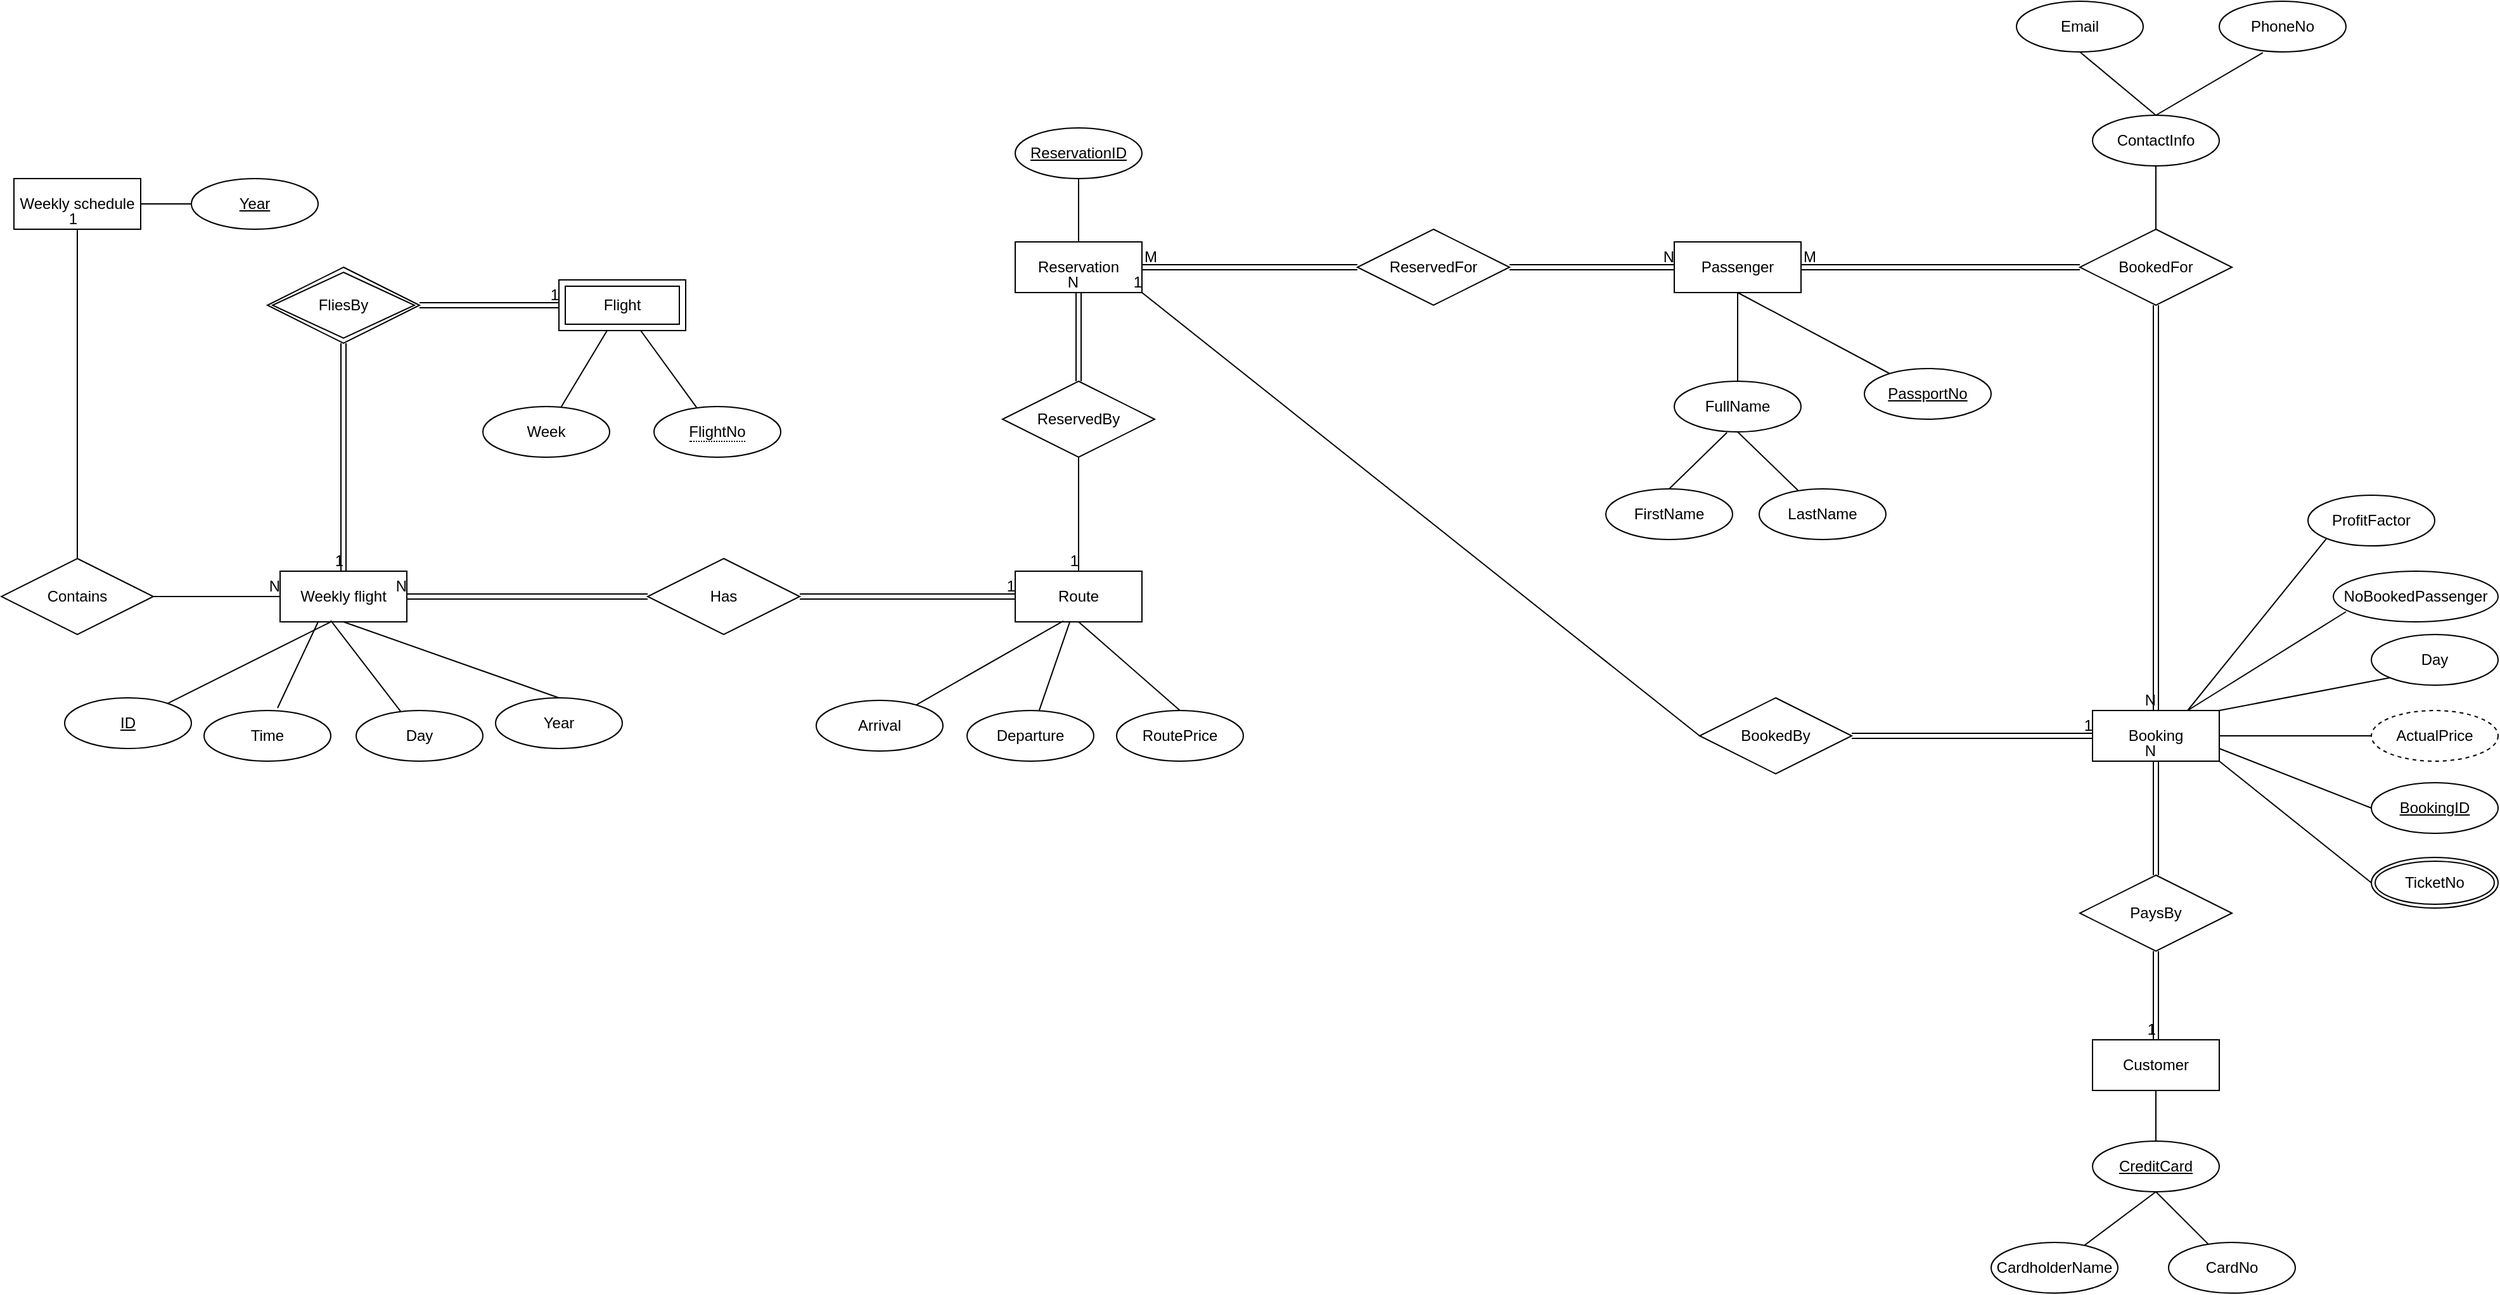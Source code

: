 <mxfile version="16.5.1" type="device"><diagram id="fak81wu1NJyEaISTaBd0" name="Page-1"><mxGraphModel dx="1896" dy="1143" grid="0" gridSize="10" guides="1" tooltips="1" connect="1" arrows="1" fold="1" page="1" pageScale="1" pageWidth="2336" pageHeight="1654" math="0" shadow="0"><root><mxCell id="0"/><mxCell id="1" parent="0"/><mxCell id="pX5S_zokkbbf5CDRRqzi-8" value="" style="endArrow=none;html=1;rounded=0;exitX=0.343;exitY=0.042;exitDx=0;exitDy=0;exitPerimeter=0;" parent="1" source="HYbIoWh8fEQziEZsYmz9-3" target="pX5S_zokkbbf5CDRRqzi-12" edge="1"><mxGeometry relative="1" as="geometry"><mxPoint x="748" y="637" as="sourcePoint"/><mxPoint x="648" y="567" as="targetPoint"/></mxGeometry></mxCell><mxCell id="pX5S_zokkbbf5CDRRqzi-10" value="Week" style="ellipse;whiteSpace=wrap;html=1;align=center;" parent="1" vertex="1"><mxGeometry x="568" y="637" width="100" height="40" as="geometry"/></mxCell><mxCell id="pX5S_zokkbbf5CDRRqzi-11" value="" style="endArrow=none;html=1;rounded=0;" parent="1" source="pX5S_zokkbbf5CDRRqzi-12" target="pX5S_zokkbbf5CDRRqzi-10" edge="1"><mxGeometry relative="1" as="geometry"><mxPoint x="644.571" y="567" as="sourcePoint"/><mxPoint x="648" y="777" as="targetPoint"/></mxGeometry></mxCell><mxCell id="pX5S_zokkbbf5CDRRqzi-12" value="Flight" style="shape=ext;margin=3;double=1;whiteSpace=wrap;html=1;align=center;" parent="1" vertex="1"><mxGeometry x="628" y="537" width="100" height="40" as="geometry"/></mxCell><mxCell id="pX5S_zokkbbf5CDRRqzi-14" value="Weekly flight" style="whiteSpace=wrap;html=1;align=center;" parent="1" vertex="1"><mxGeometry x="408" y="767" width="100" height="40" as="geometry"/></mxCell><mxCell id="pX5S_zokkbbf5CDRRqzi-15" value="Weekly schedule" style="whiteSpace=wrap;html=1;align=center;" parent="1" vertex="1"><mxGeometry x="198" y="457" width="100" height="40" as="geometry"/></mxCell><mxCell id="pX5S_zokkbbf5CDRRqzi-16" value="FliesBy" style="shape=rhombus;double=1;perimeter=rhombusPerimeter;whiteSpace=wrap;html=1;align=center;" parent="1" vertex="1"><mxGeometry x="398" y="527" width="120" height="60" as="geometry"/></mxCell><mxCell id="pX5S_zokkbbf5CDRRqzi-26" value="ID" style="ellipse;whiteSpace=wrap;html=1;align=center;fontStyle=4;" parent="1" vertex="1"><mxGeometry x="238" y="867" width="100" height="40" as="geometry"/></mxCell><mxCell id="pX5S_zokkbbf5CDRRqzi-32" value="" style="endArrow=none;html=1;rounded=0;exitX=0.4;exitY=0.975;exitDx=0;exitDy=0;exitPerimeter=0;" parent="1" source="pX5S_zokkbbf5CDRRqzi-14" target="OtweYVdqLZ7haYaFRgsD-2" edge="1"><mxGeometry relative="1" as="geometry"><mxPoint x="318" y="1017" as="sourcePoint"/><mxPoint x="496.859" y="872.503" as="targetPoint"/></mxGeometry></mxCell><mxCell id="pX5S_zokkbbf5CDRRqzi-33" value="" style="endArrow=none;html=1;rounded=0;entryX=0.58;entryY=-0.05;entryDx=0;entryDy=0;entryPerimeter=0;" parent="1" target="OtweYVdqLZ7haYaFRgsD-1" edge="1"><mxGeometry relative="1" as="geometry"><mxPoint x="438" y="807" as="sourcePoint"/><mxPoint x="406.22" y="887.272" as="targetPoint"/></mxGeometry></mxCell><mxCell id="pX5S_zokkbbf5CDRRqzi-34" value="" style="endArrow=none;html=1;rounded=0;entryX=0.5;entryY=0;entryDx=0;entryDy=0;exitX=0.5;exitY=1;exitDx=0;exitDy=0;" parent="1" target="OtweYVdqLZ7haYaFRgsD-3" edge="1" source="pX5S_zokkbbf5CDRRqzi-14"><mxGeometry relative="1" as="geometry"><mxPoint x="448" y="807" as="sourcePoint"/><mxPoint x="682.97" y="902.729" as="targetPoint"/></mxGeometry></mxCell><mxCell id="pX5S_zokkbbf5CDRRqzi-35" value="" style="endArrow=none;html=1;rounded=0;" parent="1" target="pX5S_zokkbbf5CDRRqzi-26" edge="1"><mxGeometry relative="1" as="geometry"><mxPoint x="448" y="807" as="sourcePoint"/><mxPoint x="508" y="1047" as="targetPoint"/></mxGeometry></mxCell><mxCell id="pX5S_zokkbbf5CDRRqzi-36" value="Contains" style="shape=rhombus;perimeter=rhombusPerimeter;whiteSpace=wrap;html=1;align=center;" parent="1" vertex="1"><mxGeometry x="188" y="757" width="120" height="60" as="geometry"/></mxCell><mxCell id="pX5S_zokkbbf5CDRRqzi-39" value="" style="endArrow=none;html=1;rounded=0;exitX=1;exitY=0.5;exitDx=0;exitDy=0;" parent="1" source="pX5S_zokkbbf5CDRRqzi-36" target="pX5S_zokkbbf5CDRRqzi-14" edge="1"><mxGeometry relative="1" as="geometry"><mxPoint x="488" y="737" as="sourcePoint"/><mxPoint x="648" y="737" as="targetPoint"/></mxGeometry></mxCell><mxCell id="pX5S_zokkbbf5CDRRqzi-40" value="N" style="resizable=0;html=1;align=right;verticalAlign=bottom;" parent="pX5S_zokkbbf5CDRRqzi-39" connectable="0" vertex="1"><mxGeometry x="1" relative="1" as="geometry"/></mxCell><mxCell id="pX5S_zokkbbf5CDRRqzi-44" value="" style="endArrow=none;html=1;rounded=0;exitX=0.5;exitY=0;exitDx=0;exitDy=0;" parent="1" source="pX5S_zokkbbf5CDRRqzi-36" target="pX5S_zokkbbf5CDRRqzi-15" edge="1"><mxGeometry relative="1" as="geometry"><mxPoint x="248" y="657" as="sourcePoint"/><mxPoint x="248" y="407" as="targetPoint"/></mxGeometry></mxCell><mxCell id="pX5S_zokkbbf5CDRRqzi-45" value="1" style="resizable=0;html=1;align=right;verticalAlign=bottom;" parent="pX5S_zokkbbf5CDRRqzi-44" connectable="0" vertex="1"><mxGeometry x="1" relative="1" as="geometry"/></mxCell><mxCell id="pX5S_zokkbbf5CDRRqzi-47" value="Route" style="whiteSpace=wrap;html=1;align=center;" parent="1" vertex="1"><mxGeometry x="988" y="767" width="100" height="40" as="geometry"/></mxCell><mxCell id="pX5S_zokkbbf5CDRRqzi-51" value="" style="endArrow=none;html=1;rounded=0;entryX=0.38;entryY=0.983;entryDx=0;entryDy=0;entryPerimeter=0;" parent="1" source="HYbIoWh8fEQziEZsYmz9-2" target="pX5S_zokkbbf5CDRRqzi-47" edge="1"><mxGeometry relative="1" as="geometry"><mxPoint x="888" y="867" as="sourcePoint"/><mxPoint x="908" y="882" as="targetPoint"/></mxGeometry></mxCell><mxCell id="pX5S_zokkbbf5CDRRqzi-52" value="" style="endArrow=none;html=1;rounded=0;" parent="1" source="pX5S_zokkbbf5CDRRqzi-47" target="HYbIoWh8fEQziEZsYmz9-1" edge="1"><mxGeometry relative="1" as="geometry"><mxPoint x="868" y="972" as="sourcePoint"/><mxPoint x="998" y="877" as="targetPoint"/></mxGeometry></mxCell><mxCell id="pX5S_zokkbbf5CDRRqzi-54" value="Has" style="shape=rhombus;perimeter=rhombusPerimeter;whiteSpace=wrap;html=1;align=center;" parent="1" vertex="1"><mxGeometry x="698" y="757" width="120" height="60" as="geometry"/></mxCell><mxCell id="pX5S_zokkbbf5CDRRqzi-57" value="" style="shape=link;html=1;rounded=0;entryX=1;entryY=0.5;entryDx=0;entryDy=0;" parent="1" source="pX5S_zokkbbf5CDRRqzi-54" target="pX5S_zokkbbf5CDRRqzi-14" edge="1"><mxGeometry relative="1" as="geometry"><mxPoint x="688" y="787" as="sourcePoint"/><mxPoint x="878" y="797" as="targetPoint"/></mxGeometry></mxCell><mxCell id="pX5S_zokkbbf5CDRRqzi-58" value="N" style="resizable=0;html=1;align=right;verticalAlign=bottom;" parent="pX5S_zokkbbf5CDRRqzi-57" connectable="0" vertex="1"><mxGeometry x="1" relative="1" as="geometry"/></mxCell><mxCell id="pX5S_zokkbbf5CDRRqzi-59" value="ReservedBy" style="shape=rhombus;perimeter=rhombusPerimeter;whiteSpace=wrap;html=1;align=center;" parent="1" vertex="1"><mxGeometry x="978" y="617" width="120" height="60" as="geometry"/></mxCell><mxCell id="pX5S_zokkbbf5CDRRqzi-60" value="Reservation" style="whiteSpace=wrap;html=1;align=center;" parent="1" vertex="1"><mxGeometry x="988" y="507" width="100" height="40" as="geometry"/></mxCell><mxCell id="pX5S_zokkbbf5CDRRqzi-63" value="" style="endArrow=none;html=1;rounded=0;exitX=0.5;exitY=1;exitDx=0;exitDy=0;entryX=0.5;entryY=0;entryDx=0;entryDy=0;" parent="1" source="pX5S_zokkbbf5CDRRqzi-59" target="pX5S_zokkbbf5CDRRqzi-47" edge="1"><mxGeometry relative="1" as="geometry"><mxPoint x="1018" y="717" as="sourcePoint"/><mxPoint x="1178" y="717" as="targetPoint"/></mxGeometry></mxCell><mxCell id="pX5S_zokkbbf5CDRRqzi-64" value="1" style="resizable=0;html=1;align=right;verticalAlign=bottom;" parent="pX5S_zokkbbf5CDRRqzi-63" connectable="0" vertex="1"><mxGeometry x="1" relative="1" as="geometry"/></mxCell><mxCell id="pX5S_zokkbbf5CDRRqzi-65" value="ReservationID" style="ellipse;whiteSpace=wrap;html=1;align=center;fontStyle=4;" parent="1" vertex="1"><mxGeometry x="988" y="417" width="100" height="40" as="geometry"/></mxCell><mxCell id="pX5S_zokkbbf5CDRRqzi-66" value="" style="endArrow=none;html=1;rounded=0;exitX=0.5;exitY=1;exitDx=0;exitDy=0;entryX=0.5;entryY=0;entryDx=0;entryDy=0;" parent="1" source="pX5S_zokkbbf5CDRRqzi-65" target="pX5S_zokkbbf5CDRRqzi-60" edge="1"><mxGeometry relative="1" as="geometry"><mxPoint x="1228" y="487" as="sourcePoint"/><mxPoint x="1388" y="487" as="targetPoint"/></mxGeometry></mxCell><mxCell id="pX5S_zokkbbf5CDRRqzi-70" value="Passenger" style="whiteSpace=wrap;html=1;align=center;" parent="1" vertex="1"><mxGeometry x="1508" y="507" width="100" height="40" as="geometry"/></mxCell><mxCell id="pX5S_zokkbbf5CDRRqzi-72" value="FullName" style="ellipse;whiteSpace=wrap;html=1;align=center;" parent="1" vertex="1"><mxGeometry x="1508" y="617" width="100" height="40" as="geometry"/></mxCell><mxCell id="pX5S_zokkbbf5CDRRqzi-73" value="" style="endArrow=none;html=1;rounded=0;entryX=0.5;entryY=0;entryDx=0;entryDy=0;" parent="1" source="pX5S_zokkbbf5CDRRqzi-70" target="pX5S_zokkbbf5CDRRqzi-72" edge="1"><mxGeometry relative="1" as="geometry"><mxPoint x="1368" y="597" as="sourcePoint"/><mxPoint x="1528" y="597" as="targetPoint"/></mxGeometry></mxCell><mxCell id="pX5S_zokkbbf5CDRRqzi-74" value="FirstName" style="ellipse;whiteSpace=wrap;html=1;align=center;" parent="1" vertex="1"><mxGeometry x="1454" y="702" width="100" height="40" as="geometry"/></mxCell><mxCell id="pX5S_zokkbbf5CDRRqzi-75" value="LastName" style="ellipse;whiteSpace=wrap;html=1;align=center;" parent="1" vertex="1"><mxGeometry x="1575" y="702" width="100" height="40" as="geometry"/></mxCell><mxCell id="pX5S_zokkbbf5CDRRqzi-76" value="" style="endArrow=none;html=1;rounded=0;exitX=0.5;exitY=0;exitDx=0;exitDy=0;entryX=0.416;entryY=1.012;entryDx=0;entryDy=0;entryPerimeter=0;" parent="1" source="pX5S_zokkbbf5CDRRqzi-74" target="pX5S_zokkbbf5CDRRqzi-72" edge="1"><mxGeometry relative="1" as="geometry"><mxPoint x="1328" y="667" as="sourcePoint"/><mxPoint x="1488" y="667" as="targetPoint"/></mxGeometry></mxCell><mxCell id="pX5S_zokkbbf5CDRRqzi-77" value="" style="endArrow=none;html=1;rounded=0;entryX=0.5;entryY=1;entryDx=0;entryDy=0;" parent="1" source="pX5S_zokkbbf5CDRRqzi-75" target="pX5S_zokkbbf5CDRRqzi-72" edge="1"><mxGeometry relative="1" as="geometry"><mxPoint x="1468" y="747.0" as="sourcePoint"/><mxPoint x="1559.6" y="667.48" as="targetPoint"/></mxGeometry></mxCell><mxCell id="pX5S_zokkbbf5CDRRqzi-79" value="PassportNo" style="ellipse;whiteSpace=wrap;html=1;align=center;fontStyle=4;" parent="1" vertex="1"><mxGeometry x="1658" y="607" width="100" height="40" as="geometry"/></mxCell><mxCell id="pX5S_zokkbbf5CDRRqzi-80" value="" style="endArrow=none;html=1;rounded=0;entryX=0.5;entryY=1;entryDx=0;entryDy=0;" parent="1" source="pX5S_zokkbbf5CDRRqzi-79" target="pX5S_zokkbbf5CDRRqzi-70" edge="1"><mxGeometry relative="1" as="geometry"><mxPoint x="1468" y="747.0" as="sourcePoint"/><mxPoint x="1559.6" y="667.48" as="targetPoint"/></mxGeometry></mxCell><mxCell id="pX5S_zokkbbf5CDRRqzi-86" value="Booking" style="whiteSpace=wrap;html=1;align=center;" parent="1" vertex="1"><mxGeometry x="1838" y="877" width="100" height="40" as="geometry"/></mxCell><mxCell id="pX5S_zokkbbf5CDRRqzi-87" value="" style="shape=link;html=1;rounded=0;entryX=0;entryY=0.5;entryDx=0;entryDy=0;exitX=1;exitY=0.5;exitDx=0;exitDy=0;startArrow=none;" parent="1" source="pX5S_zokkbbf5CDRRqzi-67" target="pX5S_zokkbbf5CDRRqzi-70" edge="1"><mxGeometry relative="1" as="geometry"><mxPoint x="1198" y="637" as="sourcePoint"/><mxPoint x="1358" y="637" as="targetPoint"/></mxGeometry></mxCell><mxCell id="pX5S_zokkbbf5CDRRqzi-89" value="N" style="resizable=0;html=1;align=right;verticalAlign=bottom;" parent="pX5S_zokkbbf5CDRRqzi-87" connectable="0" vertex="1"><mxGeometry x="1" relative="1" as="geometry"/></mxCell><mxCell id="pX5S_zokkbbf5CDRRqzi-67" value="ReservedFor" style="shape=rhombus;perimeter=rhombusPerimeter;whiteSpace=wrap;html=1;align=center;" parent="1" vertex="1"><mxGeometry x="1258" y="497" width="120" height="60" as="geometry"/></mxCell><mxCell id="pX5S_zokkbbf5CDRRqzi-90" value="" style="shape=link;html=1;rounded=0;entryX=0;entryY=0.5;entryDx=0;entryDy=0;exitX=1;exitY=0.5;exitDx=0;exitDy=0;endArrow=none;" parent="1" source="pX5S_zokkbbf5CDRRqzi-60" target="pX5S_zokkbbf5CDRRqzi-67" edge="1"><mxGeometry relative="1" as="geometry"><mxPoint x="1088" y="527" as="sourcePoint"/><mxPoint x="1508" y="547" as="targetPoint"/></mxGeometry></mxCell><mxCell id="pX5S_zokkbbf5CDRRqzi-91" value="M" style="resizable=0;html=1;align=left;verticalAlign=bottom;" parent="pX5S_zokkbbf5CDRRqzi-90" connectable="0" vertex="1"><mxGeometry x="-1" relative="1" as="geometry"/></mxCell><mxCell id="pX5S_zokkbbf5CDRRqzi-93" value="" style="shape=link;html=1;rounded=0;entryX=0.5;entryY=0;entryDx=0;entryDy=0;startArrow=none;" parent="1" source="pX5S_zokkbbf5CDRRqzi-85" target="pX5S_zokkbbf5CDRRqzi-86" edge="1"><mxGeometry relative="1" as="geometry"><mxPoint x="1828" y="577" as="sourcePoint"/><mxPoint x="1988" y="577" as="targetPoint"/></mxGeometry></mxCell><mxCell id="pX5S_zokkbbf5CDRRqzi-95" value="N" style="resizable=0;html=1;align=right;verticalAlign=bottom;" parent="pX5S_zokkbbf5CDRRqzi-93" connectable="0" vertex="1"><mxGeometry x="1" relative="1" as="geometry"/></mxCell><mxCell id="pX5S_zokkbbf5CDRRqzi-85" value="BookedFor" style="shape=rhombus;perimeter=rhombusPerimeter;whiteSpace=wrap;html=1;align=center;" parent="1" vertex="1"><mxGeometry x="1828" y="497" width="120" height="60" as="geometry"/></mxCell><mxCell id="pX5S_zokkbbf5CDRRqzi-96" value="" style="shape=link;html=1;rounded=0;entryX=0;entryY=0.5;entryDx=0;entryDy=0;endArrow=none;" parent="1" source="pX5S_zokkbbf5CDRRqzi-70" target="pX5S_zokkbbf5CDRRqzi-85" edge="1"><mxGeometry relative="1" as="geometry"><mxPoint x="1608" y="526.18" as="sourcePoint"/><mxPoint x="2168" y="517" as="targetPoint"/></mxGeometry></mxCell><mxCell id="pX5S_zokkbbf5CDRRqzi-97" value="M" style="resizable=0;html=1;align=left;verticalAlign=bottom;" parent="pX5S_zokkbbf5CDRRqzi-96" connectable="0" vertex="1"><mxGeometry x="-1" relative="1" as="geometry"/></mxCell><mxCell id="pX5S_zokkbbf5CDRRqzi-99" value="PaysBy" style="shape=rhombus;perimeter=rhombusPerimeter;whiteSpace=wrap;html=1;align=center;" parent="1" vertex="1"><mxGeometry x="1828" y="1007" width="120" height="60" as="geometry"/></mxCell><mxCell id="pX5S_zokkbbf5CDRRqzi-100" value="Customer" style="whiteSpace=wrap;html=1;align=center;" parent="1" vertex="1"><mxGeometry x="1838" y="1137" width="100" height="40" as="geometry"/></mxCell><mxCell id="pX5S_zokkbbf5CDRRqzi-102" value="CardholderName" style="ellipse;whiteSpace=wrap;html=1;align=center;" parent="1" vertex="1"><mxGeometry x="1758" y="1297" width="100" height="40" as="geometry"/></mxCell><mxCell id="pX5S_zokkbbf5CDRRqzi-106" value="" style="endArrow=none;html=1;rounded=0;entryX=0.5;entryY=1;entryDx=0;entryDy=0;exitX=0.5;exitY=0;exitDx=0;exitDy=0;" parent="1" source="OtweYVdqLZ7haYaFRgsD-27" target="pX5S_zokkbbf5CDRRqzi-100" edge="1"><mxGeometry relative="1" as="geometry"><mxPoint x="1888" y="1237" as="sourcePoint"/><mxPoint x="1538" y="1247" as="targetPoint"/></mxGeometry></mxCell><mxCell id="pX5S_zokkbbf5CDRRqzi-107" value="CardNo" style="ellipse;whiteSpace=wrap;html=1;align=center;" parent="1" vertex="1"><mxGeometry x="1898" y="1297" width="100" height="40" as="geometry"/></mxCell><mxCell id="pX5S_zokkbbf5CDRRqzi-108" value="" style="endArrow=none;html=1;rounded=0;exitX=0.5;exitY=1;exitDx=0;exitDy=0;" parent="1" source="OtweYVdqLZ7haYaFRgsD-27" target="pX5S_zokkbbf5CDRRqzi-102" edge="1"><mxGeometry relative="1" as="geometry"><mxPoint x="1888" y="1277" as="sourcePoint"/><mxPoint x="1898" y="1187" as="targetPoint"/></mxGeometry></mxCell><mxCell id="pX5S_zokkbbf5CDRRqzi-109" value="" style="endArrow=none;html=1;rounded=0;entryX=0.5;entryY=1;entryDx=0;entryDy=0;" parent="1" source="pX5S_zokkbbf5CDRRqzi-107" target="OtweYVdqLZ7haYaFRgsD-27" edge="1"><mxGeometry relative="1" as="geometry"><mxPoint x="1908" y="1257.0" as="sourcePoint"/><mxPoint x="1888" y="1277" as="targetPoint"/></mxGeometry></mxCell><mxCell id="pX5S_zokkbbf5CDRRqzi-110" value="" style="shape=link;html=1;rounded=0;exitX=0.5;exitY=0;exitDx=0;exitDy=0;entryX=0.5;entryY=1;entryDx=0;entryDy=0;" parent="1" source="pX5S_zokkbbf5CDRRqzi-99" target="pX5S_zokkbbf5CDRRqzi-86" edge="1"><mxGeometry relative="1" as="geometry"><mxPoint x="1898" y="957" as="sourcePoint"/><mxPoint x="2058" y="957" as="targetPoint"/></mxGeometry></mxCell><mxCell id="pX5S_zokkbbf5CDRRqzi-111" value="N" style="resizable=0;html=1;align=right;verticalAlign=bottom;" parent="pX5S_zokkbbf5CDRRqzi-110" connectable="0" vertex="1"><mxGeometry x="1" relative="1" as="geometry"/></mxCell><mxCell id="pX5S_zokkbbf5CDRRqzi-112" value="" style="shape=link;html=1;rounded=0;exitX=0.5;exitY=1;exitDx=0;exitDy=0;entryX=0.5;entryY=0;entryDx=0;entryDy=0;" parent="1" source="pX5S_zokkbbf5CDRRqzi-99" target="pX5S_zokkbbf5CDRRqzi-100" edge="1"><mxGeometry relative="1" as="geometry"><mxPoint x="1908" y="1097" as="sourcePoint"/><mxPoint x="2068" y="1097" as="targetPoint"/></mxGeometry></mxCell><mxCell id="pX5S_zokkbbf5CDRRqzi-113" value="1" style="resizable=0;html=1;align=right;verticalAlign=bottom;" parent="pX5S_zokkbbf5CDRRqzi-112" connectable="0" vertex="1"><mxGeometry x="1" relative="1" as="geometry"/></mxCell><mxCell id="pX5S_zokkbbf5CDRRqzi-115" value="" style="endArrow=none;html=1;rounded=0;exitX=1;exitY=1;exitDx=0;exitDy=0;entryX=0;entryY=0.5;entryDx=0;entryDy=0;" parent="1" source="pX5S_zokkbbf5CDRRqzi-86" target="pX5S_zokkbbf5CDRRqzi-118" edge="1"><mxGeometry relative="1" as="geometry"><mxPoint x="1468" y="1207" as="sourcePoint"/><mxPoint x="1708" y="1097" as="targetPoint"/></mxGeometry></mxCell><mxCell id="pX5S_zokkbbf5CDRRqzi-118" value="TicketNo" style="ellipse;shape=doubleEllipse;margin=3;whiteSpace=wrap;html=1;align=center;" parent="1" vertex="1"><mxGeometry x="2058" y="993" width="100" height="40" as="geometry"/></mxCell><mxCell id="pX5S_zokkbbf5CDRRqzi-119" value="ContactInfo" style="ellipse;whiteSpace=wrap;html=1;align=center;" parent="1" vertex="1"><mxGeometry x="1838" y="407" width="100" height="40" as="geometry"/></mxCell><mxCell id="pX5S_zokkbbf5CDRRqzi-120" value="Email" style="ellipse;whiteSpace=wrap;html=1;align=center;" parent="1" vertex="1"><mxGeometry x="1778" y="317" width="100" height="40" as="geometry"/></mxCell><mxCell id="pX5S_zokkbbf5CDRRqzi-121" value="PhoneNo" style="ellipse;whiteSpace=wrap;html=1;align=center;" parent="1" vertex="1"><mxGeometry x="1938" y="317" width="100" height="40" as="geometry"/></mxCell><mxCell id="pX5S_zokkbbf5CDRRqzi-122" value="" style="endArrow=none;html=1;rounded=0;exitX=0.5;exitY=0;exitDx=0;exitDy=0;entryX=0.5;entryY=1;entryDx=0;entryDy=0;" parent="1" source="pX5S_zokkbbf5CDRRqzi-85" target="pX5S_zokkbbf5CDRRqzi-119" edge="1"><mxGeometry relative="1" as="geometry"><mxPoint x="1608" y="357" as="sourcePoint"/><mxPoint x="1768" y="357" as="targetPoint"/></mxGeometry></mxCell><mxCell id="pX5S_zokkbbf5CDRRqzi-123" value="" style="endArrow=none;html=1;rounded=0;exitX=0.5;exitY=0;exitDx=0;exitDy=0;entryX=0.344;entryY=1.014;entryDx=0;entryDy=0;entryPerimeter=0;" parent="1" source="pX5S_zokkbbf5CDRRqzi-119" target="pX5S_zokkbbf5CDRRqzi-121" edge="1"><mxGeometry relative="1" as="geometry"><mxPoint x="1898" y="497" as="sourcePoint"/><mxPoint x="1908" y="437" as="targetPoint"/></mxGeometry></mxCell><mxCell id="pX5S_zokkbbf5CDRRqzi-124" value="" style="endArrow=none;html=1;rounded=0;exitX=0.5;exitY=1;exitDx=0;exitDy=0;entryX=0.5;entryY=0;entryDx=0;entryDy=0;" parent="1" source="pX5S_zokkbbf5CDRRqzi-120" target="pX5S_zokkbbf5CDRRqzi-119" edge="1"><mxGeometry relative="1" as="geometry"><mxPoint x="1908" y="507" as="sourcePoint"/><mxPoint x="1898" y="387" as="targetPoint"/></mxGeometry></mxCell><mxCell id="pX5S_zokkbbf5CDRRqzi-125" value="BookedBy" style="shape=rhombus;perimeter=rhombusPerimeter;whiteSpace=wrap;html=1;align=center;" parent="1" vertex="1"><mxGeometry x="1528" y="867" width="120" height="60" as="geometry"/></mxCell><mxCell id="pX5S_zokkbbf5CDRRqzi-130" value="RoutePrice" style="ellipse;whiteSpace=wrap;html=1;align=center;" parent="1" vertex="1"><mxGeometry x="1068" y="877" width="100" height="40" as="geometry"/></mxCell><mxCell id="pX5S_zokkbbf5CDRRqzi-131" value="" style="endArrow=none;html=1;rounded=0;exitX=0.5;exitY=1;exitDx=0;exitDy=0;entryX=0.5;entryY=0;entryDx=0;entryDy=0;" parent="1" source="pX5S_zokkbbf5CDRRqzi-47" target="pX5S_zokkbbf5CDRRqzi-130" edge="1"><mxGeometry relative="1" as="geometry"><mxPoint x="558" y="1017" as="sourcePoint"/><mxPoint x="718" y="1017" as="targetPoint"/></mxGeometry></mxCell><mxCell id="pX5S_zokkbbf5CDRRqzi-134" value="" style="endArrow=none;html=1;rounded=0;exitX=1;exitY=0.5;exitDx=0;exitDy=0;exitPerimeter=0;entryX=0;entryY=0.5;entryDx=0;entryDy=0;" parent="1" source="pX5S_zokkbbf5CDRRqzi-86" target="OtweYVdqLZ7haYaFRgsD-25" edge="1"><mxGeometry relative="1" as="geometry"><mxPoint x="1948" y="977" as="sourcePoint"/><mxPoint x="2068" y="897" as="targetPoint"/></mxGeometry></mxCell><mxCell id="pX5S_zokkbbf5CDRRqzi-135" value="Year" style="ellipse;whiteSpace=wrap;html=1;align=center;fontStyle=4;" parent="1" vertex="1"><mxGeometry x="338" y="457" width="100" height="40" as="geometry"/></mxCell><mxCell id="pX5S_zokkbbf5CDRRqzi-136" value="" style="endArrow=none;html=1;rounded=0;entryX=0;entryY=0.5;entryDx=0;entryDy=0;exitX=1;exitY=0.5;exitDx=0;exitDy=0;" parent="1" target="pX5S_zokkbbf5CDRRqzi-135" edge="1" source="pX5S_zokkbbf5CDRRqzi-15"><mxGeometry relative="1" as="geometry"><mxPoint x="288" y="397" as="sourcePoint"/><mxPoint x="548" y="447" as="targetPoint"/></mxGeometry></mxCell><mxCell id="OtweYVdqLZ7haYaFRgsD-1" value="Time" style="ellipse;whiteSpace=wrap;html=1;align=center;" vertex="1" parent="1"><mxGeometry x="348" y="877" width="100" height="40" as="geometry"/></mxCell><mxCell id="OtweYVdqLZ7haYaFRgsD-2" value="Day" style="ellipse;whiteSpace=wrap;html=1;align=center;" vertex="1" parent="1"><mxGeometry x="468" y="877" width="100" height="40" as="geometry"/></mxCell><mxCell id="OtweYVdqLZ7haYaFRgsD-3" value="Year" style="ellipse;whiteSpace=wrap;html=1;align=center;" vertex="1" parent="1"><mxGeometry x="578" y="867" width="100" height="40" as="geometry"/></mxCell><mxCell id="OtweYVdqLZ7haYaFRgsD-4" value="" style="shape=link;html=1;rounded=0;entryX=0;entryY=0.5;entryDx=0;entryDy=0;exitX=1;exitY=0.5;exitDx=0;exitDy=0;" edge="1" parent="1" source="pX5S_zokkbbf5CDRRqzi-125" target="pX5S_zokkbbf5CDRRqzi-86"><mxGeometry relative="1" as="geometry"><mxPoint x="1348" y="567" as="sourcePoint"/><mxPoint x="1508" y="567" as="targetPoint"/></mxGeometry></mxCell><mxCell id="OtweYVdqLZ7haYaFRgsD-5" value="1" style="resizable=0;html=1;align=right;verticalAlign=bottom;" connectable="0" vertex="1" parent="OtweYVdqLZ7haYaFRgsD-4"><mxGeometry x="1" relative="1" as="geometry"/></mxCell><mxCell id="OtweYVdqLZ7haYaFRgsD-6" value="" style="endArrow=none;html=1;rounded=0;entryX=1;entryY=1;entryDx=0;entryDy=0;exitX=0;exitY=0.5;exitDx=0;exitDy=0;" edge="1" parent="1" source="pX5S_zokkbbf5CDRRqzi-125" target="pX5S_zokkbbf5CDRRqzi-60"><mxGeometry relative="1" as="geometry"><mxPoint x="1228" y="917" as="sourcePoint"/><mxPoint x="1388" y="917" as="targetPoint"/></mxGeometry></mxCell><mxCell id="OtweYVdqLZ7haYaFRgsD-7" value="1" style="resizable=0;html=1;align=right;verticalAlign=bottom;" connectable="0" vertex="1" parent="OtweYVdqLZ7haYaFRgsD-6"><mxGeometry x="1" relative="1" as="geometry"/></mxCell><mxCell id="OtweYVdqLZ7haYaFRgsD-8" value="" style="shape=link;html=1;rounded=0;entryX=0.5;entryY=1;entryDx=0;entryDy=0;" edge="1" parent="1" source="pX5S_zokkbbf5CDRRqzi-59" target="pX5S_zokkbbf5CDRRqzi-60"><mxGeometry relative="1" as="geometry"><mxPoint x="828" y="647" as="sourcePoint"/><mxPoint x="988" y="647" as="targetPoint"/></mxGeometry></mxCell><mxCell id="OtweYVdqLZ7haYaFRgsD-9" value="N" style="resizable=0;html=1;align=right;verticalAlign=bottom;" connectable="0" vertex="1" parent="OtweYVdqLZ7haYaFRgsD-8"><mxGeometry x="1" relative="1" as="geometry"/></mxCell><mxCell id="OtweYVdqLZ7haYaFRgsD-10" value="" style="shape=link;html=1;rounded=0;exitX=1;exitY=0.5;exitDx=0;exitDy=0;entryX=0;entryY=0.5;entryDx=0;entryDy=0;" edge="1" parent="1" source="pX5S_zokkbbf5CDRRqzi-16" target="pX5S_zokkbbf5CDRRqzi-12"><mxGeometry relative="1" as="geometry"><mxPoint x="528" y="477" as="sourcePoint"/><mxPoint x="688" y="477" as="targetPoint"/></mxGeometry></mxCell><mxCell id="OtweYVdqLZ7haYaFRgsD-11" value="1" style="resizable=0;html=1;align=right;verticalAlign=bottom;" connectable="0" vertex="1" parent="OtweYVdqLZ7haYaFRgsD-10"><mxGeometry x="1" relative="1" as="geometry"/></mxCell><mxCell id="OtweYVdqLZ7haYaFRgsD-12" value="" style="shape=link;html=1;rounded=0;exitX=0.5;exitY=1;exitDx=0;exitDy=0;" edge="1" parent="1" source="pX5S_zokkbbf5CDRRqzi-16" target="pX5S_zokkbbf5CDRRqzi-14"><mxGeometry relative="1" as="geometry"><mxPoint x="448" y="687" as="sourcePoint"/><mxPoint x="608" y="687" as="targetPoint"/></mxGeometry></mxCell><mxCell id="OtweYVdqLZ7haYaFRgsD-13" value="1" style="resizable=0;html=1;align=right;verticalAlign=bottom;" connectable="0" vertex="1" parent="OtweYVdqLZ7haYaFRgsD-12"><mxGeometry x="1" relative="1" as="geometry"/></mxCell><mxCell id="OtweYVdqLZ7haYaFRgsD-14" value="" style="shape=link;html=1;rounded=0;exitX=1;exitY=0.5;exitDx=0;exitDy=0;entryX=0;entryY=0.5;entryDx=0;entryDy=0;" edge="1" parent="1" source="pX5S_zokkbbf5CDRRqzi-54" target="pX5S_zokkbbf5CDRRqzi-47"><mxGeometry relative="1" as="geometry"><mxPoint x="818" y="717" as="sourcePoint"/><mxPoint x="978" y="717" as="targetPoint"/></mxGeometry></mxCell><mxCell id="OtweYVdqLZ7haYaFRgsD-15" value="1" style="resizable=0;html=1;align=right;verticalAlign=bottom;" connectable="0" vertex="1" parent="OtweYVdqLZ7haYaFRgsD-14"><mxGeometry x="1" relative="1" as="geometry"/></mxCell><mxCell id="OtweYVdqLZ7haYaFRgsD-17" value="NoBookedPassenger" style="ellipse;whiteSpace=wrap;html=1;align=center;" vertex="1" parent="1"><mxGeometry x="2028" y="767" width="130" height="40" as="geometry"/></mxCell><mxCell id="OtweYVdqLZ7haYaFRgsD-18" value="Day" style="ellipse;whiteSpace=wrap;html=1;align=center;" vertex="1" parent="1"><mxGeometry x="2058" y="817" width="100" height="40" as="geometry"/></mxCell><mxCell id="OtweYVdqLZ7haYaFRgsD-21" value="" style="endArrow=none;html=1;rounded=0;exitX=1;exitY=0;exitDx=0;exitDy=0;entryX=0;entryY=1;entryDx=0;entryDy=0;" edge="1" parent="1" source="pX5S_zokkbbf5CDRRqzi-86" target="OtweYVdqLZ7haYaFRgsD-18"><mxGeometry relative="1" as="geometry"><mxPoint x="1948" y="907" as="sourcePoint"/><mxPoint x="2078" y="907" as="targetPoint"/></mxGeometry></mxCell><mxCell id="OtweYVdqLZ7haYaFRgsD-22" value="" style="endArrow=none;html=1;rounded=0;exitX=0.75;exitY=0;exitDx=0;exitDy=0;entryX=0.077;entryY=0.8;entryDx=0;entryDy=0;entryPerimeter=0;" edge="1" parent="1" source="pX5S_zokkbbf5CDRRqzi-86" target="OtweYVdqLZ7haYaFRgsD-17"><mxGeometry relative="1" as="geometry"><mxPoint x="1958" y="917" as="sourcePoint"/><mxPoint x="2088" y="917" as="targetPoint"/></mxGeometry></mxCell><mxCell id="OtweYVdqLZ7haYaFRgsD-23" value="ProfitFactor" style="ellipse;whiteSpace=wrap;html=1;align=center;" vertex="1" parent="1"><mxGeometry x="2008" y="707" width="100" height="40" as="geometry"/></mxCell><mxCell id="OtweYVdqLZ7haYaFRgsD-24" value="" style="endArrow=none;html=1;rounded=0;exitX=0.75;exitY=0;exitDx=0;exitDy=0;entryX=0;entryY=1;entryDx=0;entryDy=0;" edge="1" parent="1" source="pX5S_zokkbbf5CDRRqzi-86" target="OtweYVdqLZ7haYaFRgsD-23"><mxGeometry relative="1" as="geometry"><mxPoint x="1923" y="887" as="sourcePoint"/><mxPoint x="2048.01" y="799" as="targetPoint"/></mxGeometry></mxCell><mxCell id="OtweYVdqLZ7haYaFRgsD-25" value="ActualPrice" style="ellipse;whiteSpace=wrap;html=1;align=center;dashed=1;" vertex="1" parent="1"><mxGeometry x="2058" y="877" width="100" height="40" as="geometry"/></mxCell><mxCell id="OtweYVdqLZ7haYaFRgsD-27" value="CreditCard" style="ellipse;whiteSpace=wrap;html=1;align=center;fontStyle=4;" vertex="1" parent="1"><mxGeometry x="1838" y="1217" width="100" height="40" as="geometry"/></mxCell><mxCell id="HYbIoWh8fEQziEZsYmz9-1" value="Departure" style="ellipse;whiteSpace=wrap;html=1;align=center;" vertex="1" parent="1"><mxGeometry x="950" y="877" width="100" height="40" as="geometry"/></mxCell><mxCell id="HYbIoWh8fEQziEZsYmz9-2" value="Arrival" style="ellipse;whiteSpace=wrap;html=1;align=center;" vertex="1" parent="1"><mxGeometry x="831" y="869" width="100" height="40" as="geometry"/></mxCell><mxCell id="HYbIoWh8fEQziEZsYmz9-3" value="&lt;span style=&quot;border-bottom: 1px dotted&quot;&gt;FlightNo&lt;/span&gt;" style="ellipse;whiteSpace=wrap;html=1;align=center;" vertex="1" parent="1"><mxGeometry x="703" y="637" width="100" height="40" as="geometry"/></mxCell><mxCell id="HYbIoWh8fEQziEZsYmz9-5" value="" style="endArrow=none;html=1;rounded=0;exitX=1;exitY=0.75;exitDx=0;exitDy=0;entryX=0;entryY=0.5;entryDx=0;entryDy=0;" edge="1" parent="1" source="pX5S_zokkbbf5CDRRqzi-86" target="HYbIoWh8fEQziEZsYmz9-6"><mxGeometry relative="1" as="geometry"><mxPoint x="1948" y="907" as="sourcePoint"/><mxPoint x="2078.113" y="958.498" as="targetPoint"/></mxGeometry></mxCell><mxCell id="HYbIoWh8fEQziEZsYmz9-6" value="BookingID" style="ellipse;whiteSpace=wrap;html=1;align=center;fontStyle=4;" vertex="1" parent="1"><mxGeometry x="2058" y="934" width="100" height="40" as="geometry"/></mxCell></root></mxGraphModel></diagram></mxfile>